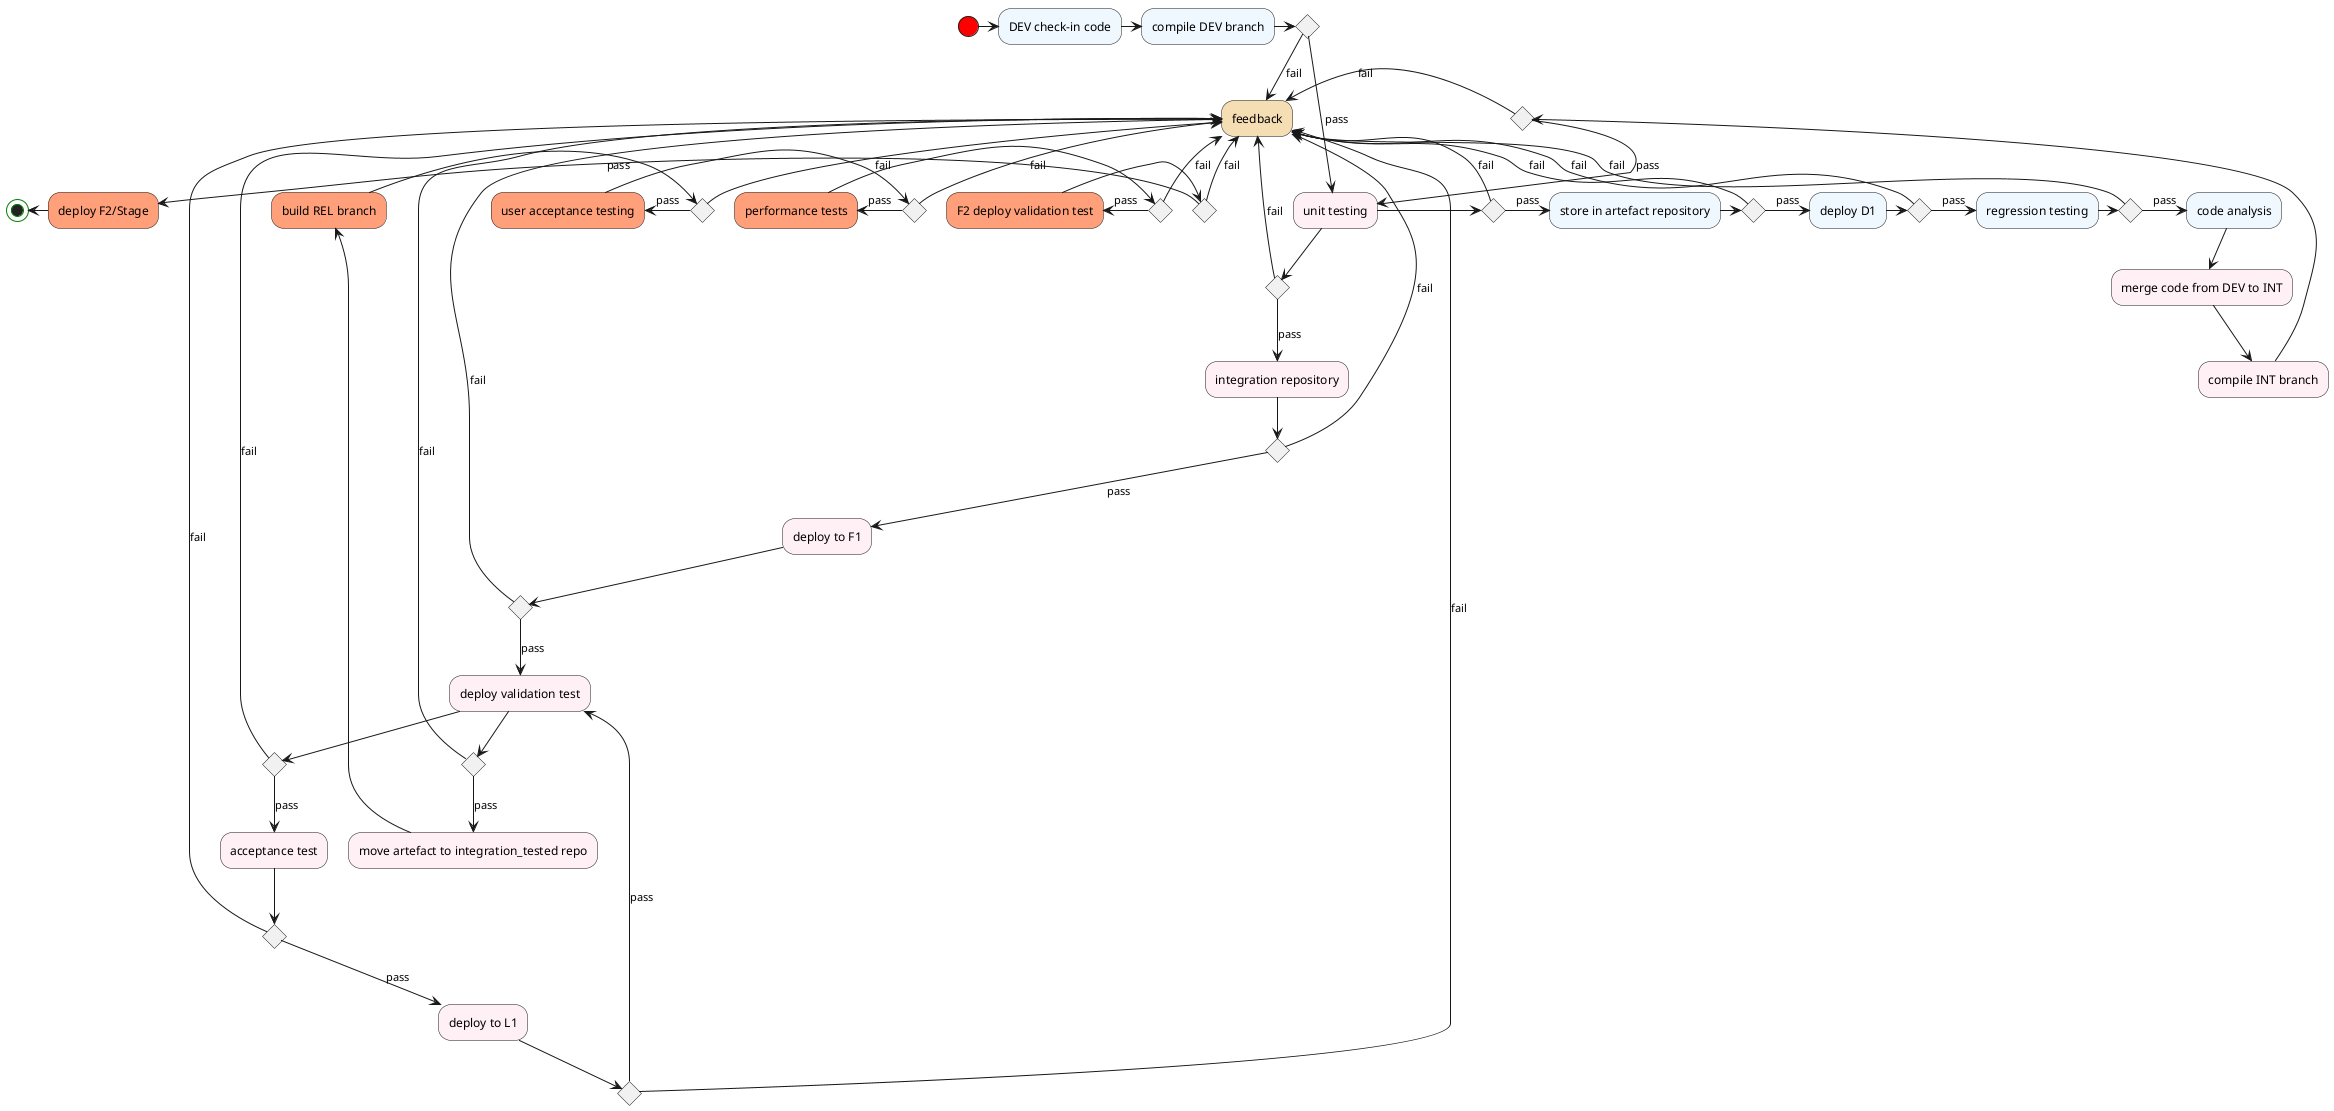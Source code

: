 {
  "sha1": "r268kroj9bnfcf96c67xabe0qd856nz",
  "insertion": {
    "when": "2024-06-04T17:28:43.266Z",
    "user": "plantuml@gmail.com"
  }
}
@startuml
   skinparam activityStartColor Red
   skinparam activityEndColor  Green

   (*) -r-> "DEV check-in code"  #aliceblue

   ' partition build {
      -r-> "compile DEV branch" #aliceblue

      -r-> if "" then
             -d->[fail] "feedback" #wheat
           else
             -r->[pass] "unit testing" #aliceblue
           endif

      -r-> if "" then
              -d-> [fail] "feedback"
           else
             -r-> [pass] "store in artefact repository" #aliceblue
           endif
   ' }

      -r-> if "" then
             -d-> [fail] "feedback"
           else
             -r-> [pass] "deploy D1" #aliceblue
           endif

      -r-> if "" then
             -d->[fail] "feedback"
           else
             -r->[pass] "regression testing" #aliceblue
           endif

      -r-> if "" then
             -d-> [fail] "feedback"
           else
            -r-> [pass] "code analysis" #aliceblue
           endif


   ' "feedback" --> "DEV check-in code"

   "code analysis" -d-> "merge code from DEV to INT" #lavenderblush
   "merge code from DEV to INT" -d-> "compile INT branch" #lavenderblush

   -down-> if "" then
             -l-> [fail] "feedback"
           else
             -down-> [pass] "unit testing" #lavenderblush
           endif

   -down-> if "" then
             -l-> [fail] "feedback"
           else
             -down-> [pass] "integration repository" #lavenderblush
           endif

   -down-> if "" then
             -l-> [fail] "feedback"
           else
             -down-> [pass] "deploy to F1" #lavenderblush
           endif

   -down-> if "" then
             -l-> [fail] "feedback"
           else
             -down-> [pass] "deploy validation test" #lavenderblush
           endif

   -down-> if "" then
             -l-> [fail] "feedback"
           else
             -d-> [pass] "acceptance test" #lavenderblush
           endif

   -down-> if "" then
             -l-> [fail] "feedback"
           else
             -d-> [pass] "deploy to L1" #lavenderblush
           endif

   -down-> if "" then
             -l-> [fail] "feedback"
           else
             -down-> [pass] "deploy validation test" #lavenderblush
           endif

   -down-> if "" then
             -l-> [fail] "feedback"
           else
             -d-> [pass] "move artefact to integration_tested repo" #lavenderblush
           endif


   ' "feedback" --> "INT merge code from DEV"


   ' "move artefact to integration_tested repo"  -d-> "merge into release" #lightsalmon
   -l-> "build REL branch" #lightsalmon

   -l-> if "" then
      -u-> [fail] "feedback"
   else
      -l-> [pass] "user acceptance testing" #lightsalmon

      -l-> if "" then
        -u-> [fail] "feedback"
      else
        -l-> [pass] "performance tests" #lightsalmon

        -l-> if "" then
          -u-> [fail] "feedback"
        else
          -l-> [pass] "F2 deploy validation test" #lightsalmon

          -l-> if "" then
            -u-> [fail] "feedback"
          else
            -l-> [pass] "deploy F2/Stage" #lightsalmon
          endif
        endif
      endif
   endif

   "deploy F2/Stage" -l-> (*)



@enduml
